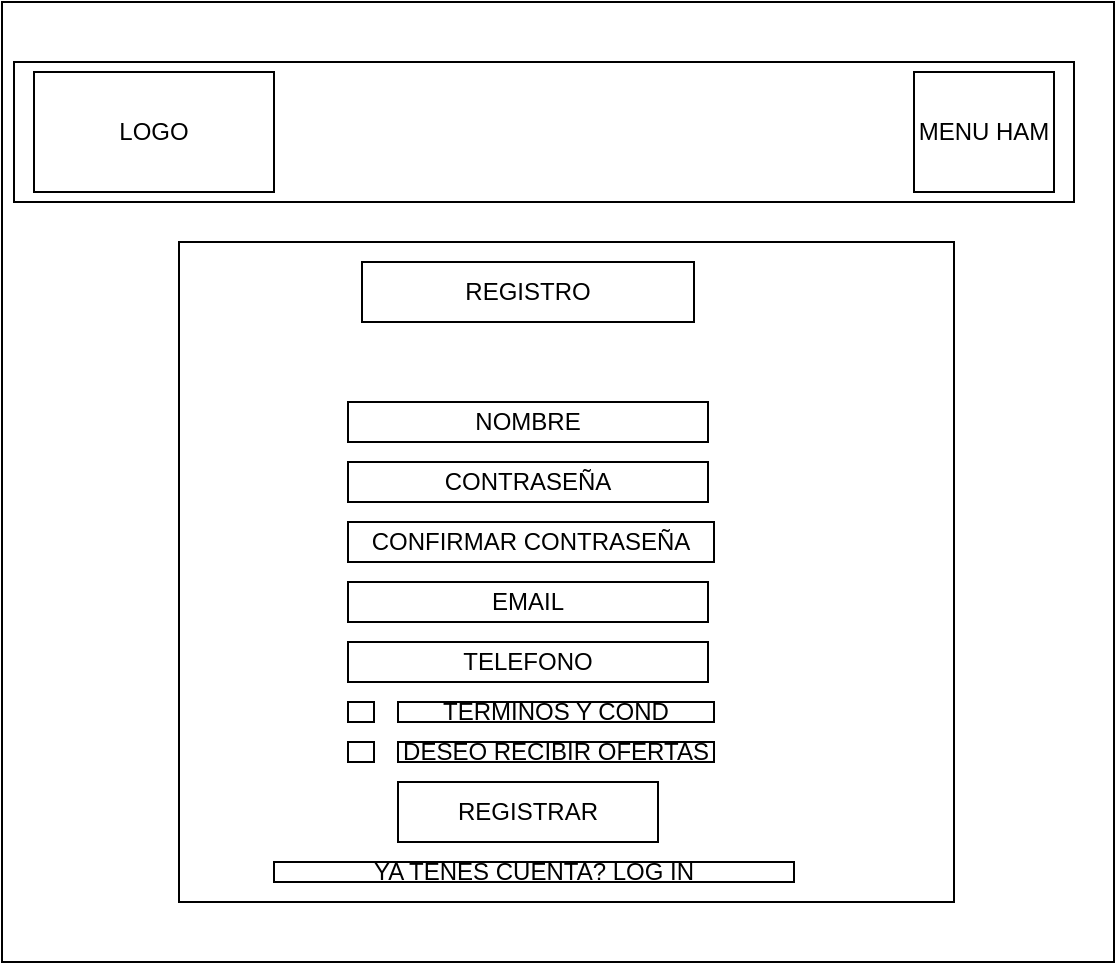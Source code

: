 <mxfile version="18.0.1" type="device"><diagram id="RUlexYakuKqdTBdJ0ZdR" name="Page-1"><mxGraphModel dx="782" dy="411" grid="1" gridSize="10" guides="1" tooltips="1" connect="1" arrows="1" fold="1" page="1" pageScale="1" pageWidth="827" pageHeight="1169" math="0" shadow="0"><root><mxCell id="0"/><mxCell id="1" parent="0"/><mxCell id="5lxtdDnaC6CPukeymhdw-1" value="" style="rounded=0;whiteSpace=wrap;html=1;" vertex="1" parent="1"><mxGeometry x="114" y="40" width="556" height="480" as="geometry"/></mxCell><mxCell id="5lxtdDnaC6CPukeymhdw-2" value="" style="rounded=0;whiteSpace=wrap;html=1;" vertex="1" parent="1"><mxGeometry x="120" y="70" width="530" height="70" as="geometry"/></mxCell><mxCell id="5lxtdDnaC6CPukeymhdw-3" value="LOGO" style="rounded=0;whiteSpace=wrap;html=1;" vertex="1" parent="1"><mxGeometry x="130" y="75" width="120" height="60" as="geometry"/></mxCell><mxCell id="5lxtdDnaC6CPukeymhdw-4" value="" style="rounded=0;whiteSpace=wrap;html=1;" vertex="1" parent="1"><mxGeometry x="202.5" y="160" width="387.5" height="330" as="geometry"/></mxCell><mxCell id="5lxtdDnaC6CPukeymhdw-5" value="NOMBRE" style="rounded=0;whiteSpace=wrap;html=1;" vertex="1" parent="1"><mxGeometry x="287" y="240" width="180" height="20" as="geometry"/></mxCell><mxCell id="5lxtdDnaC6CPukeymhdw-6" value="EMAIL" style="rounded=0;whiteSpace=wrap;html=1;" vertex="1" parent="1"><mxGeometry x="287" y="330" width="180" height="20" as="geometry"/></mxCell><mxCell id="5lxtdDnaC6CPukeymhdw-7" value="TELEFONO" style="rounded=0;whiteSpace=wrap;html=1;" vertex="1" parent="1"><mxGeometry x="287" y="360" width="180" height="20" as="geometry"/></mxCell><mxCell id="5lxtdDnaC6CPukeymhdw-8" value="REGISTRO" style="rounded=0;whiteSpace=wrap;html=1;" vertex="1" parent="1"><mxGeometry x="294" y="170" width="166" height="30" as="geometry"/></mxCell><mxCell id="5lxtdDnaC6CPukeymhdw-9" value="REGISTRAR" style="rounded=0;whiteSpace=wrap;html=1;" vertex="1" parent="1"><mxGeometry x="312" y="430" width="130" height="30" as="geometry"/></mxCell><mxCell id="5lxtdDnaC6CPukeymhdw-11" value="CONTRASEÑA" style="rounded=0;whiteSpace=wrap;html=1;" vertex="1" parent="1"><mxGeometry x="287" y="270" width="180" height="20" as="geometry"/></mxCell><mxCell id="5lxtdDnaC6CPukeymhdw-13" value="CONFIRMAR CONTRASEÑA" style="rounded=0;whiteSpace=wrap;html=1;" vertex="1" parent="1"><mxGeometry x="287" y="300" width="183" height="20" as="geometry"/></mxCell><mxCell id="5lxtdDnaC6CPukeymhdw-15" value="MENU HAM" style="rounded=0;whiteSpace=wrap;html=1;" vertex="1" parent="1"><mxGeometry x="570" y="75" width="70" height="60" as="geometry"/></mxCell><mxCell id="5lxtdDnaC6CPukeymhdw-16" value="" style="rounded=0;whiteSpace=wrap;html=1;" vertex="1" parent="1"><mxGeometry x="287" y="390" width="13" height="10" as="geometry"/></mxCell><mxCell id="5lxtdDnaC6CPukeymhdw-17" value="TERMINOS Y COND" style="rounded=0;whiteSpace=wrap;html=1;" vertex="1" parent="1"><mxGeometry x="312" y="390" width="158" height="10" as="geometry"/></mxCell><mxCell id="5lxtdDnaC6CPukeymhdw-18" value="DESEO RECIBIR OFERTAS" style="rounded=0;whiteSpace=wrap;html=1;" vertex="1" parent="1"><mxGeometry x="312" y="410" width="158" height="10" as="geometry"/></mxCell><mxCell id="5lxtdDnaC6CPukeymhdw-19" value="" style="rounded=0;whiteSpace=wrap;html=1;" vertex="1" parent="1"><mxGeometry x="287" y="410" width="13" height="10" as="geometry"/></mxCell><mxCell id="5lxtdDnaC6CPukeymhdw-20" value="YA TENES CUENTA? LOG IN" style="rounded=0;whiteSpace=wrap;html=1;" vertex="1" parent="1"><mxGeometry x="250" y="470" width="260" height="10" as="geometry"/></mxCell></root></mxGraphModel></diagram></mxfile>